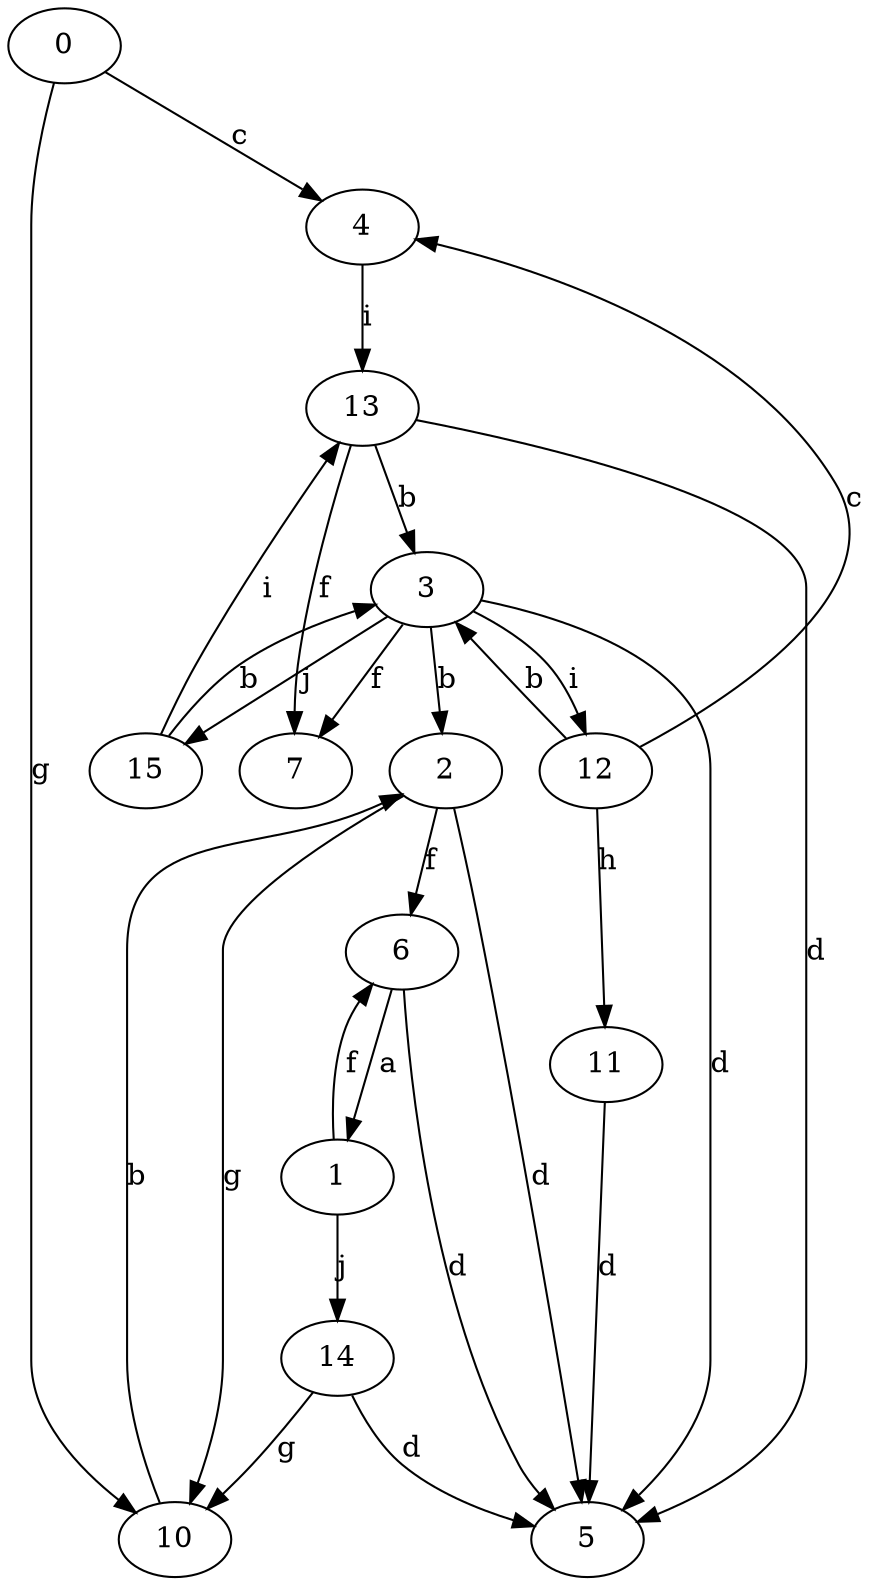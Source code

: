 strict digraph  {
0;
1;
2;
3;
4;
5;
6;
7;
10;
11;
12;
13;
14;
15;
0 -> 4  [label=c];
0 -> 10  [label=g];
1 -> 6  [label=f];
1 -> 14  [label=j];
2 -> 5  [label=d];
2 -> 6  [label=f];
2 -> 10  [label=g];
3 -> 2  [label=b];
3 -> 5  [label=d];
3 -> 7  [label=f];
3 -> 12  [label=i];
3 -> 15  [label=j];
4 -> 13  [label=i];
6 -> 1  [label=a];
6 -> 5  [label=d];
10 -> 2  [label=b];
11 -> 5  [label=d];
12 -> 3  [label=b];
12 -> 4  [label=c];
12 -> 11  [label=h];
13 -> 3  [label=b];
13 -> 5  [label=d];
13 -> 7  [label=f];
14 -> 5  [label=d];
14 -> 10  [label=g];
15 -> 3  [label=b];
15 -> 13  [label=i];
}
